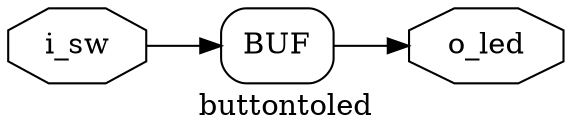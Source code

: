 digraph "buttontoled" {
label="buttontoled";
rankdir="LR";
remincross=true;
n1 [ shape=octagon, label="i_sw", color="black", fontcolor="black" ];
n2 [ shape=octagon, label="o_led", color="black", fontcolor="black" ];
x0 [shape=box, style=rounded, label="BUF", ];
n1:e -> x0:w [color="black", fontcolor="black", label=""];
x0:e -> n2:w [color="black", fontcolor="black", label=""];
}
